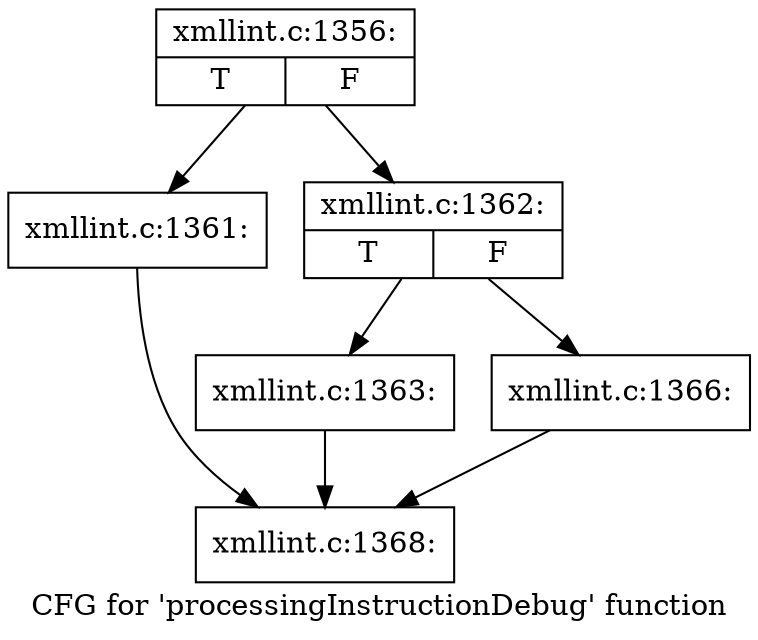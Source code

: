 digraph "CFG for 'processingInstructionDebug' function" {
	label="CFG for 'processingInstructionDebug' function";

	Node0x4fd9410 [shape=record,label="{xmllint.c:1356:|{<s0>T|<s1>F}}"];
	Node0x4fd9410 -> Node0x4fdcd90;
	Node0x4fd9410 -> Node0x4fdcde0;
	Node0x4fdcd90 [shape=record,label="{xmllint.c:1361:}"];
	Node0x4fdcd90 -> Node0x4fdd150;
	Node0x4fdcde0 [shape=record,label="{xmllint.c:1362:|{<s0>T|<s1>F}}"];
	Node0x4fdcde0 -> Node0x4fdd100;
	Node0x4fdcde0 -> Node0x4fdd1a0;
	Node0x4fdd100 [shape=record,label="{xmllint.c:1363:}"];
	Node0x4fdd100 -> Node0x4fdd150;
	Node0x4fdd1a0 [shape=record,label="{xmllint.c:1366:}"];
	Node0x4fdd1a0 -> Node0x4fdd150;
	Node0x4fdd150 [shape=record,label="{xmllint.c:1368:}"];
}
